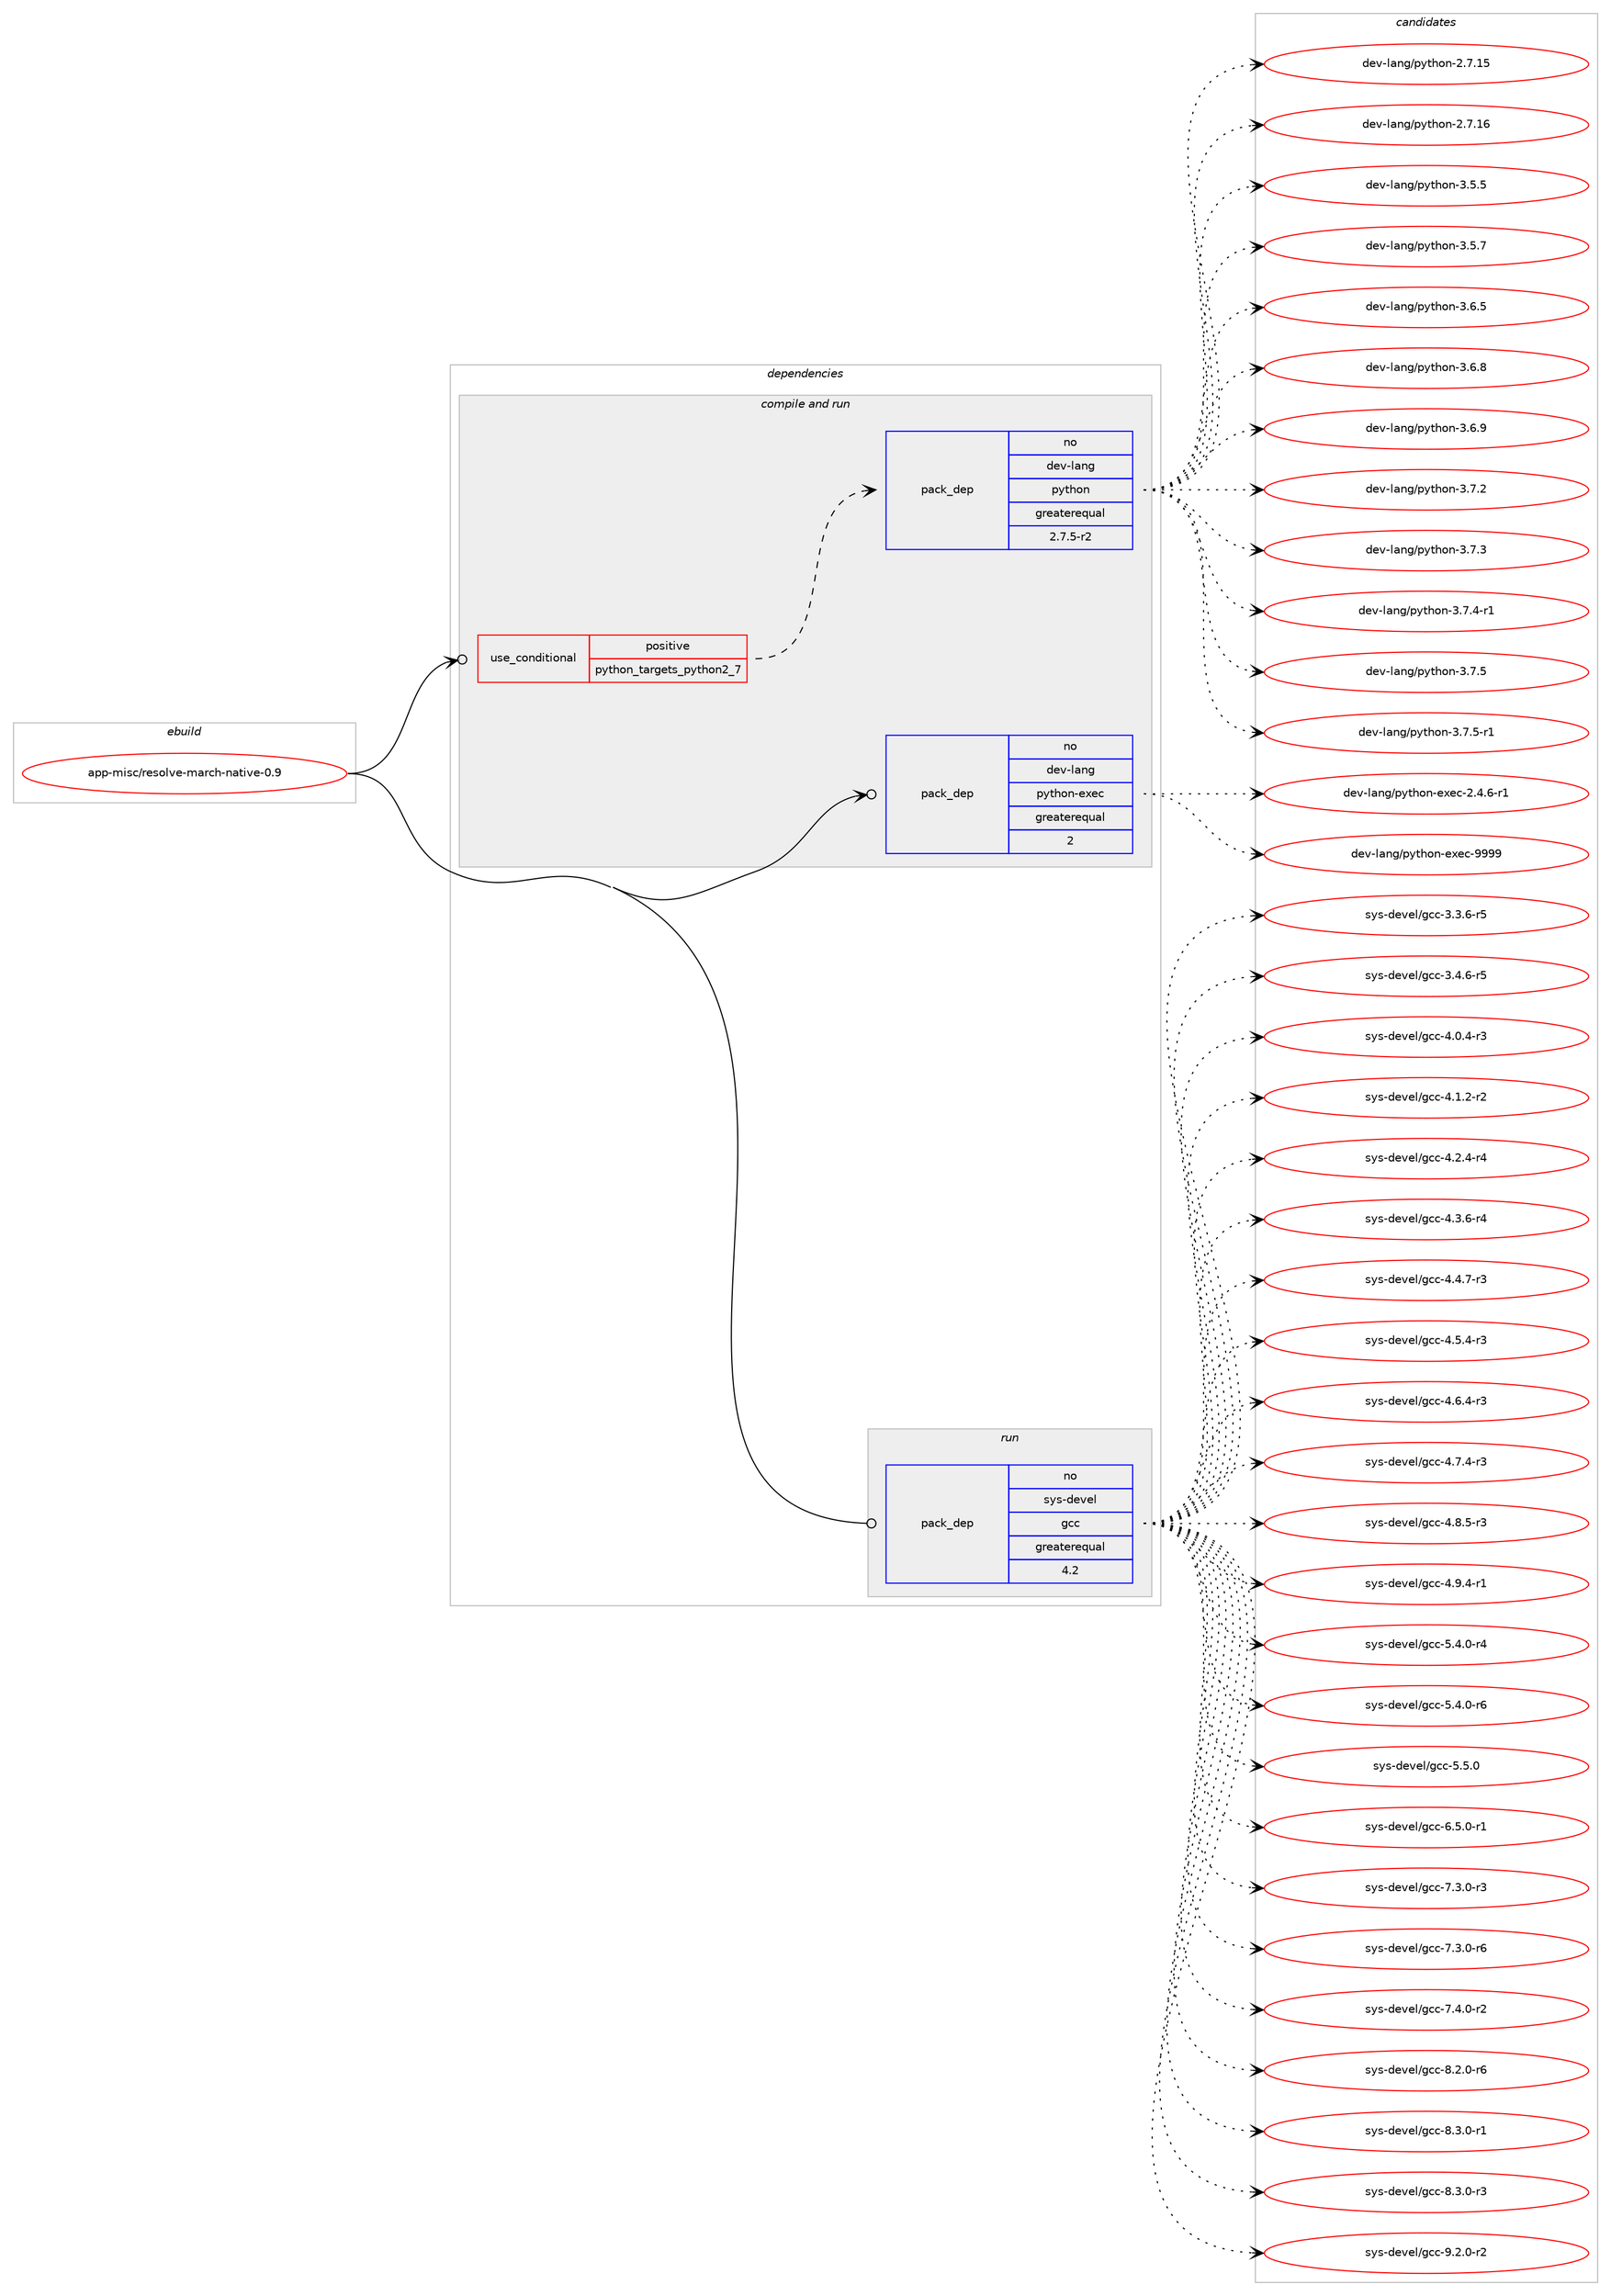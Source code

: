 digraph prolog {

# *************
# Graph options
# *************

newrank=true;
concentrate=true;
compound=true;
graph [rankdir=LR,fontname=Helvetica,fontsize=10,ranksep=1.5];#, ranksep=2.5, nodesep=0.2];
edge  [arrowhead=vee];
node  [fontname=Helvetica,fontsize=10];

# **********
# The ebuild
# **********

subgraph cluster_leftcol {
color=gray;
rank=same;
label=<<i>ebuild</i>>;
id [label="app-misc/resolve-march-native-0.9", color=red, width=4, href="../app-misc/resolve-march-native-0.9.svg"];
}

# ****************
# The dependencies
# ****************

subgraph cluster_midcol {
color=gray;
label=<<i>dependencies</i>>;
subgraph cluster_compile {
fillcolor="#eeeeee";
style=filled;
label=<<i>compile</i>>;
}
subgraph cluster_compileandrun {
fillcolor="#eeeeee";
style=filled;
label=<<i>compile and run</i>>;
subgraph cond119433 {
dependency500053 [label=<<TABLE BORDER="0" CELLBORDER="1" CELLSPACING="0" CELLPADDING="4"><TR><TD ROWSPAN="3" CELLPADDING="10">use_conditional</TD></TR><TR><TD>positive</TD></TR><TR><TD>python_targets_python2_7</TD></TR></TABLE>>, shape=none, color=red];
subgraph pack371601 {
dependency500054 [label=<<TABLE BORDER="0" CELLBORDER="1" CELLSPACING="0" CELLPADDING="4" WIDTH="220"><TR><TD ROWSPAN="6" CELLPADDING="30">pack_dep</TD></TR><TR><TD WIDTH="110">no</TD></TR><TR><TD>dev-lang</TD></TR><TR><TD>python</TD></TR><TR><TD>greaterequal</TD></TR><TR><TD>2.7.5-r2</TD></TR></TABLE>>, shape=none, color=blue];
}
dependency500053:e -> dependency500054:w [weight=20,style="dashed",arrowhead="vee"];
}
id:e -> dependency500053:w [weight=20,style="solid",arrowhead="odotvee"];
subgraph pack371602 {
dependency500055 [label=<<TABLE BORDER="0" CELLBORDER="1" CELLSPACING="0" CELLPADDING="4" WIDTH="220"><TR><TD ROWSPAN="6" CELLPADDING="30">pack_dep</TD></TR><TR><TD WIDTH="110">no</TD></TR><TR><TD>dev-lang</TD></TR><TR><TD>python-exec</TD></TR><TR><TD>greaterequal</TD></TR><TR><TD>2</TD></TR></TABLE>>, shape=none, color=blue];
}
id:e -> dependency500055:w [weight=20,style="solid",arrowhead="odotvee"];
}
subgraph cluster_run {
fillcolor="#eeeeee";
style=filled;
label=<<i>run</i>>;
subgraph pack371603 {
dependency500056 [label=<<TABLE BORDER="0" CELLBORDER="1" CELLSPACING="0" CELLPADDING="4" WIDTH="220"><TR><TD ROWSPAN="6" CELLPADDING="30">pack_dep</TD></TR><TR><TD WIDTH="110">no</TD></TR><TR><TD>sys-devel</TD></TR><TR><TD>gcc</TD></TR><TR><TD>greaterequal</TD></TR><TR><TD>4.2</TD></TR></TABLE>>, shape=none, color=blue];
}
id:e -> dependency500056:w [weight=20,style="solid",arrowhead="odot"];
}
}

# **************
# The candidates
# **************

subgraph cluster_choices {
rank=same;
color=gray;
label=<<i>candidates</i>>;

subgraph choice371601 {
color=black;
nodesep=1;
choice10010111845108971101034711212111610411111045504655464953 [label="dev-lang/python-2.7.15", color=red, width=4,href="../dev-lang/python-2.7.15.svg"];
choice10010111845108971101034711212111610411111045504655464954 [label="dev-lang/python-2.7.16", color=red, width=4,href="../dev-lang/python-2.7.16.svg"];
choice100101118451089711010347112121116104111110455146534653 [label="dev-lang/python-3.5.5", color=red, width=4,href="../dev-lang/python-3.5.5.svg"];
choice100101118451089711010347112121116104111110455146534655 [label="dev-lang/python-3.5.7", color=red, width=4,href="../dev-lang/python-3.5.7.svg"];
choice100101118451089711010347112121116104111110455146544653 [label="dev-lang/python-3.6.5", color=red, width=4,href="../dev-lang/python-3.6.5.svg"];
choice100101118451089711010347112121116104111110455146544656 [label="dev-lang/python-3.6.8", color=red, width=4,href="../dev-lang/python-3.6.8.svg"];
choice100101118451089711010347112121116104111110455146544657 [label="dev-lang/python-3.6.9", color=red, width=4,href="../dev-lang/python-3.6.9.svg"];
choice100101118451089711010347112121116104111110455146554650 [label="dev-lang/python-3.7.2", color=red, width=4,href="../dev-lang/python-3.7.2.svg"];
choice100101118451089711010347112121116104111110455146554651 [label="dev-lang/python-3.7.3", color=red, width=4,href="../dev-lang/python-3.7.3.svg"];
choice1001011184510897110103471121211161041111104551465546524511449 [label="dev-lang/python-3.7.4-r1", color=red, width=4,href="../dev-lang/python-3.7.4-r1.svg"];
choice100101118451089711010347112121116104111110455146554653 [label="dev-lang/python-3.7.5", color=red, width=4,href="../dev-lang/python-3.7.5.svg"];
choice1001011184510897110103471121211161041111104551465546534511449 [label="dev-lang/python-3.7.5-r1", color=red, width=4,href="../dev-lang/python-3.7.5-r1.svg"];
dependency500054:e -> choice10010111845108971101034711212111610411111045504655464953:w [style=dotted,weight="100"];
dependency500054:e -> choice10010111845108971101034711212111610411111045504655464954:w [style=dotted,weight="100"];
dependency500054:e -> choice100101118451089711010347112121116104111110455146534653:w [style=dotted,weight="100"];
dependency500054:e -> choice100101118451089711010347112121116104111110455146534655:w [style=dotted,weight="100"];
dependency500054:e -> choice100101118451089711010347112121116104111110455146544653:w [style=dotted,weight="100"];
dependency500054:e -> choice100101118451089711010347112121116104111110455146544656:w [style=dotted,weight="100"];
dependency500054:e -> choice100101118451089711010347112121116104111110455146544657:w [style=dotted,weight="100"];
dependency500054:e -> choice100101118451089711010347112121116104111110455146554650:w [style=dotted,weight="100"];
dependency500054:e -> choice100101118451089711010347112121116104111110455146554651:w [style=dotted,weight="100"];
dependency500054:e -> choice1001011184510897110103471121211161041111104551465546524511449:w [style=dotted,weight="100"];
dependency500054:e -> choice100101118451089711010347112121116104111110455146554653:w [style=dotted,weight="100"];
dependency500054:e -> choice1001011184510897110103471121211161041111104551465546534511449:w [style=dotted,weight="100"];
}
subgraph choice371602 {
color=black;
nodesep=1;
choice10010111845108971101034711212111610411111045101120101994550465246544511449 [label="dev-lang/python-exec-2.4.6-r1", color=red, width=4,href="../dev-lang/python-exec-2.4.6-r1.svg"];
choice10010111845108971101034711212111610411111045101120101994557575757 [label="dev-lang/python-exec-9999", color=red, width=4,href="../dev-lang/python-exec-9999.svg"];
dependency500055:e -> choice10010111845108971101034711212111610411111045101120101994550465246544511449:w [style=dotted,weight="100"];
dependency500055:e -> choice10010111845108971101034711212111610411111045101120101994557575757:w [style=dotted,weight="100"];
}
subgraph choice371603 {
color=black;
nodesep=1;
choice115121115451001011181011084710399994551465146544511453 [label="sys-devel/gcc-3.3.6-r5", color=red, width=4,href="../sys-devel/gcc-3.3.6-r5.svg"];
choice115121115451001011181011084710399994551465246544511453 [label="sys-devel/gcc-3.4.6-r5", color=red, width=4,href="../sys-devel/gcc-3.4.6-r5.svg"];
choice115121115451001011181011084710399994552464846524511451 [label="sys-devel/gcc-4.0.4-r3", color=red, width=4,href="../sys-devel/gcc-4.0.4-r3.svg"];
choice115121115451001011181011084710399994552464946504511450 [label="sys-devel/gcc-4.1.2-r2", color=red, width=4,href="../sys-devel/gcc-4.1.2-r2.svg"];
choice115121115451001011181011084710399994552465046524511452 [label="sys-devel/gcc-4.2.4-r4", color=red, width=4,href="../sys-devel/gcc-4.2.4-r4.svg"];
choice115121115451001011181011084710399994552465146544511452 [label="sys-devel/gcc-4.3.6-r4", color=red, width=4,href="../sys-devel/gcc-4.3.6-r4.svg"];
choice115121115451001011181011084710399994552465246554511451 [label="sys-devel/gcc-4.4.7-r3", color=red, width=4,href="../sys-devel/gcc-4.4.7-r3.svg"];
choice115121115451001011181011084710399994552465346524511451 [label="sys-devel/gcc-4.5.4-r3", color=red, width=4,href="../sys-devel/gcc-4.5.4-r3.svg"];
choice115121115451001011181011084710399994552465446524511451 [label="sys-devel/gcc-4.6.4-r3", color=red, width=4,href="../sys-devel/gcc-4.6.4-r3.svg"];
choice115121115451001011181011084710399994552465546524511451 [label="sys-devel/gcc-4.7.4-r3", color=red, width=4,href="../sys-devel/gcc-4.7.4-r3.svg"];
choice115121115451001011181011084710399994552465646534511451 [label="sys-devel/gcc-4.8.5-r3", color=red, width=4,href="../sys-devel/gcc-4.8.5-r3.svg"];
choice115121115451001011181011084710399994552465746524511449 [label="sys-devel/gcc-4.9.4-r1", color=red, width=4,href="../sys-devel/gcc-4.9.4-r1.svg"];
choice115121115451001011181011084710399994553465246484511452 [label="sys-devel/gcc-5.4.0-r4", color=red, width=4,href="../sys-devel/gcc-5.4.0-r4.svg"];
choice115121115451001011181011084710399994553465246484511454 [label="sys-devel/gcc-5.4.0-r6", color=red, width=4,href="../sys-devel/gcc-5.4.0-r6.svg"];
choice11512111545100101118101108471039999455346534648 [label="sys-devel/gcc-5.5.0", color=red, width=4,href="../sys-devel/gcc-5.5.0.svg"];
choice115121115451001011181011084710399994554465346484511449 [label="sys-devel/gcc-6.5.0-r1", color=red, width=4,href="../sys-devel/gcc-6.5.0-r1.svg"];
choice115121115451001011181011084710399994555465146484511451 [label="sys-devel/gcc-7.3.0-r3", color=red, width=4,href="../sys-devel/gcc-7.3.0-r3.svg"];
choice115121115451001011181011084710399994555465146484511454 [label="sys-devel/gcc-7.3.0-r6", color=red, width=4,href="../sys-devel/gcc-7.3.0-r6.svg"];
choice115121115451001011181011084710399994555465246484511450 [label="sys-devel/gcc-7.4.0-r2", color=red, width=4,href="../sys-devel/gcc-7.4.0-r2.svg"];
choice115121115451001011181011084710399994556465046484511454 [label="sys-devel/gcc-8.2.0-r6", color=red, width=4,href="../sys-devel/gcc-8.2.0-r6.svg"];
choice115121115451001011181011084710399994556465146484511449 [label="sys-devel/gcc-8.3.0-r1", color=red, width=4,href="../sys-devel/gcc-8.3.0-r1.svg"];
choice115121115451001011181011084710399994556465146484511451 [label="sys-devel/gcc-8.3.0-r3", color=red, width=4,href="../sys-devel/gcc-8.3.0-r3.svg"];
choice115121115451001011181011084710399994557465046484511450 [label="sys-devel/gcc-9.2.0-r2", color=red, width=4,href="../sys-devel/gcc-9.2.0-r2.svg"];
dependency500056:e -> choice115121115451001011181011084710399994551465146544511453:w [style=dotted,weight="100"];
dependency500056:e -> choice115121115451001011181011084710399994551465246544511453:w [style=dotted,weight="100"];
dependency500056:e -> choice115121115451001011181011084710399994552464846524511451:w [style=dotted,weight="100"];
dependency500056:e -> choice115121115451001011181011084710399994552464946504511450:w [style=dotted,weight="100"];
dependency500056:e -> choice115121115451001011181011084710399994552465046524511452:w [style=dotted,weight="100"];
dependency500056:e -> choice115121115451001011181011084710399994552465146544511452:w [style=dotted,weight="100"];
dependency500056:e -> choice115121115451001011181011084710399994552465246554511451:w [style=dotted,weight="100"];
dependency500056:e -> choice115121115451001011181011084710399994552465346524511451:w [style=dotted,weight="100"];
dependency500056:e -> choice115121115451001011181011084710399994552465446524511451:w [style=dotted,weight="100"];
dependency500056:e -> choice115121115451001011181011084710399994552465546524511451:w [style=dotted,weight="100"];
dependency500056:e -> choice115121115451001011181011084710399994552465646534511451:w [style=dotted,weight="100"];
dependency500056:e -> choice115121115451001011181011084710399994552465746524511449:w [style=dotted,weight="100"];
dependency500056:e -> choice115121115451001011181011084710399994553465246484511452:w [style=dotted,weight="100"];
dependency500056:e -> choice115121115451001011181011084710399994553465246484511454:w [style=dotted,weight="100"];
dependency500056:e -> choice11512111545100101118101108471039999455346534648:w [style=dotted,weight="100"];
dependency500056:e -> choice115121115451001011181011084710399994554465346484511449:w [style=dotted,weight="100"];
dependency500056:e -> choice115121115451001011181011084710399994555465146484511451:w [style=dotted,weight="100"];
dependency500056:e -> choice115121115451001011181011084710399994555465146484511454:w [style=dotted,weight="100"];
dependency500056:e -> choice115121115451001011181011084710399994555465246484511450:w [style=dotted,weight="100"];
dependency500056:e -> choice115121115451001011181011084710399994556465046484511454:w [style=dotted,weight="100"];
dependency500056:e -> choice115121115451001011181011084710399994556465146484511449:w [style=dotted,weight="100"];
dependency500056:e -> choice115121115451001011181011084710399994556465146484511451:w [style=dotted,weight="100"];
dependency500056:e -> choice115121115451001011181011084710399994557465046484511450:w [style=dotted,weight="100"];
}
}

}
